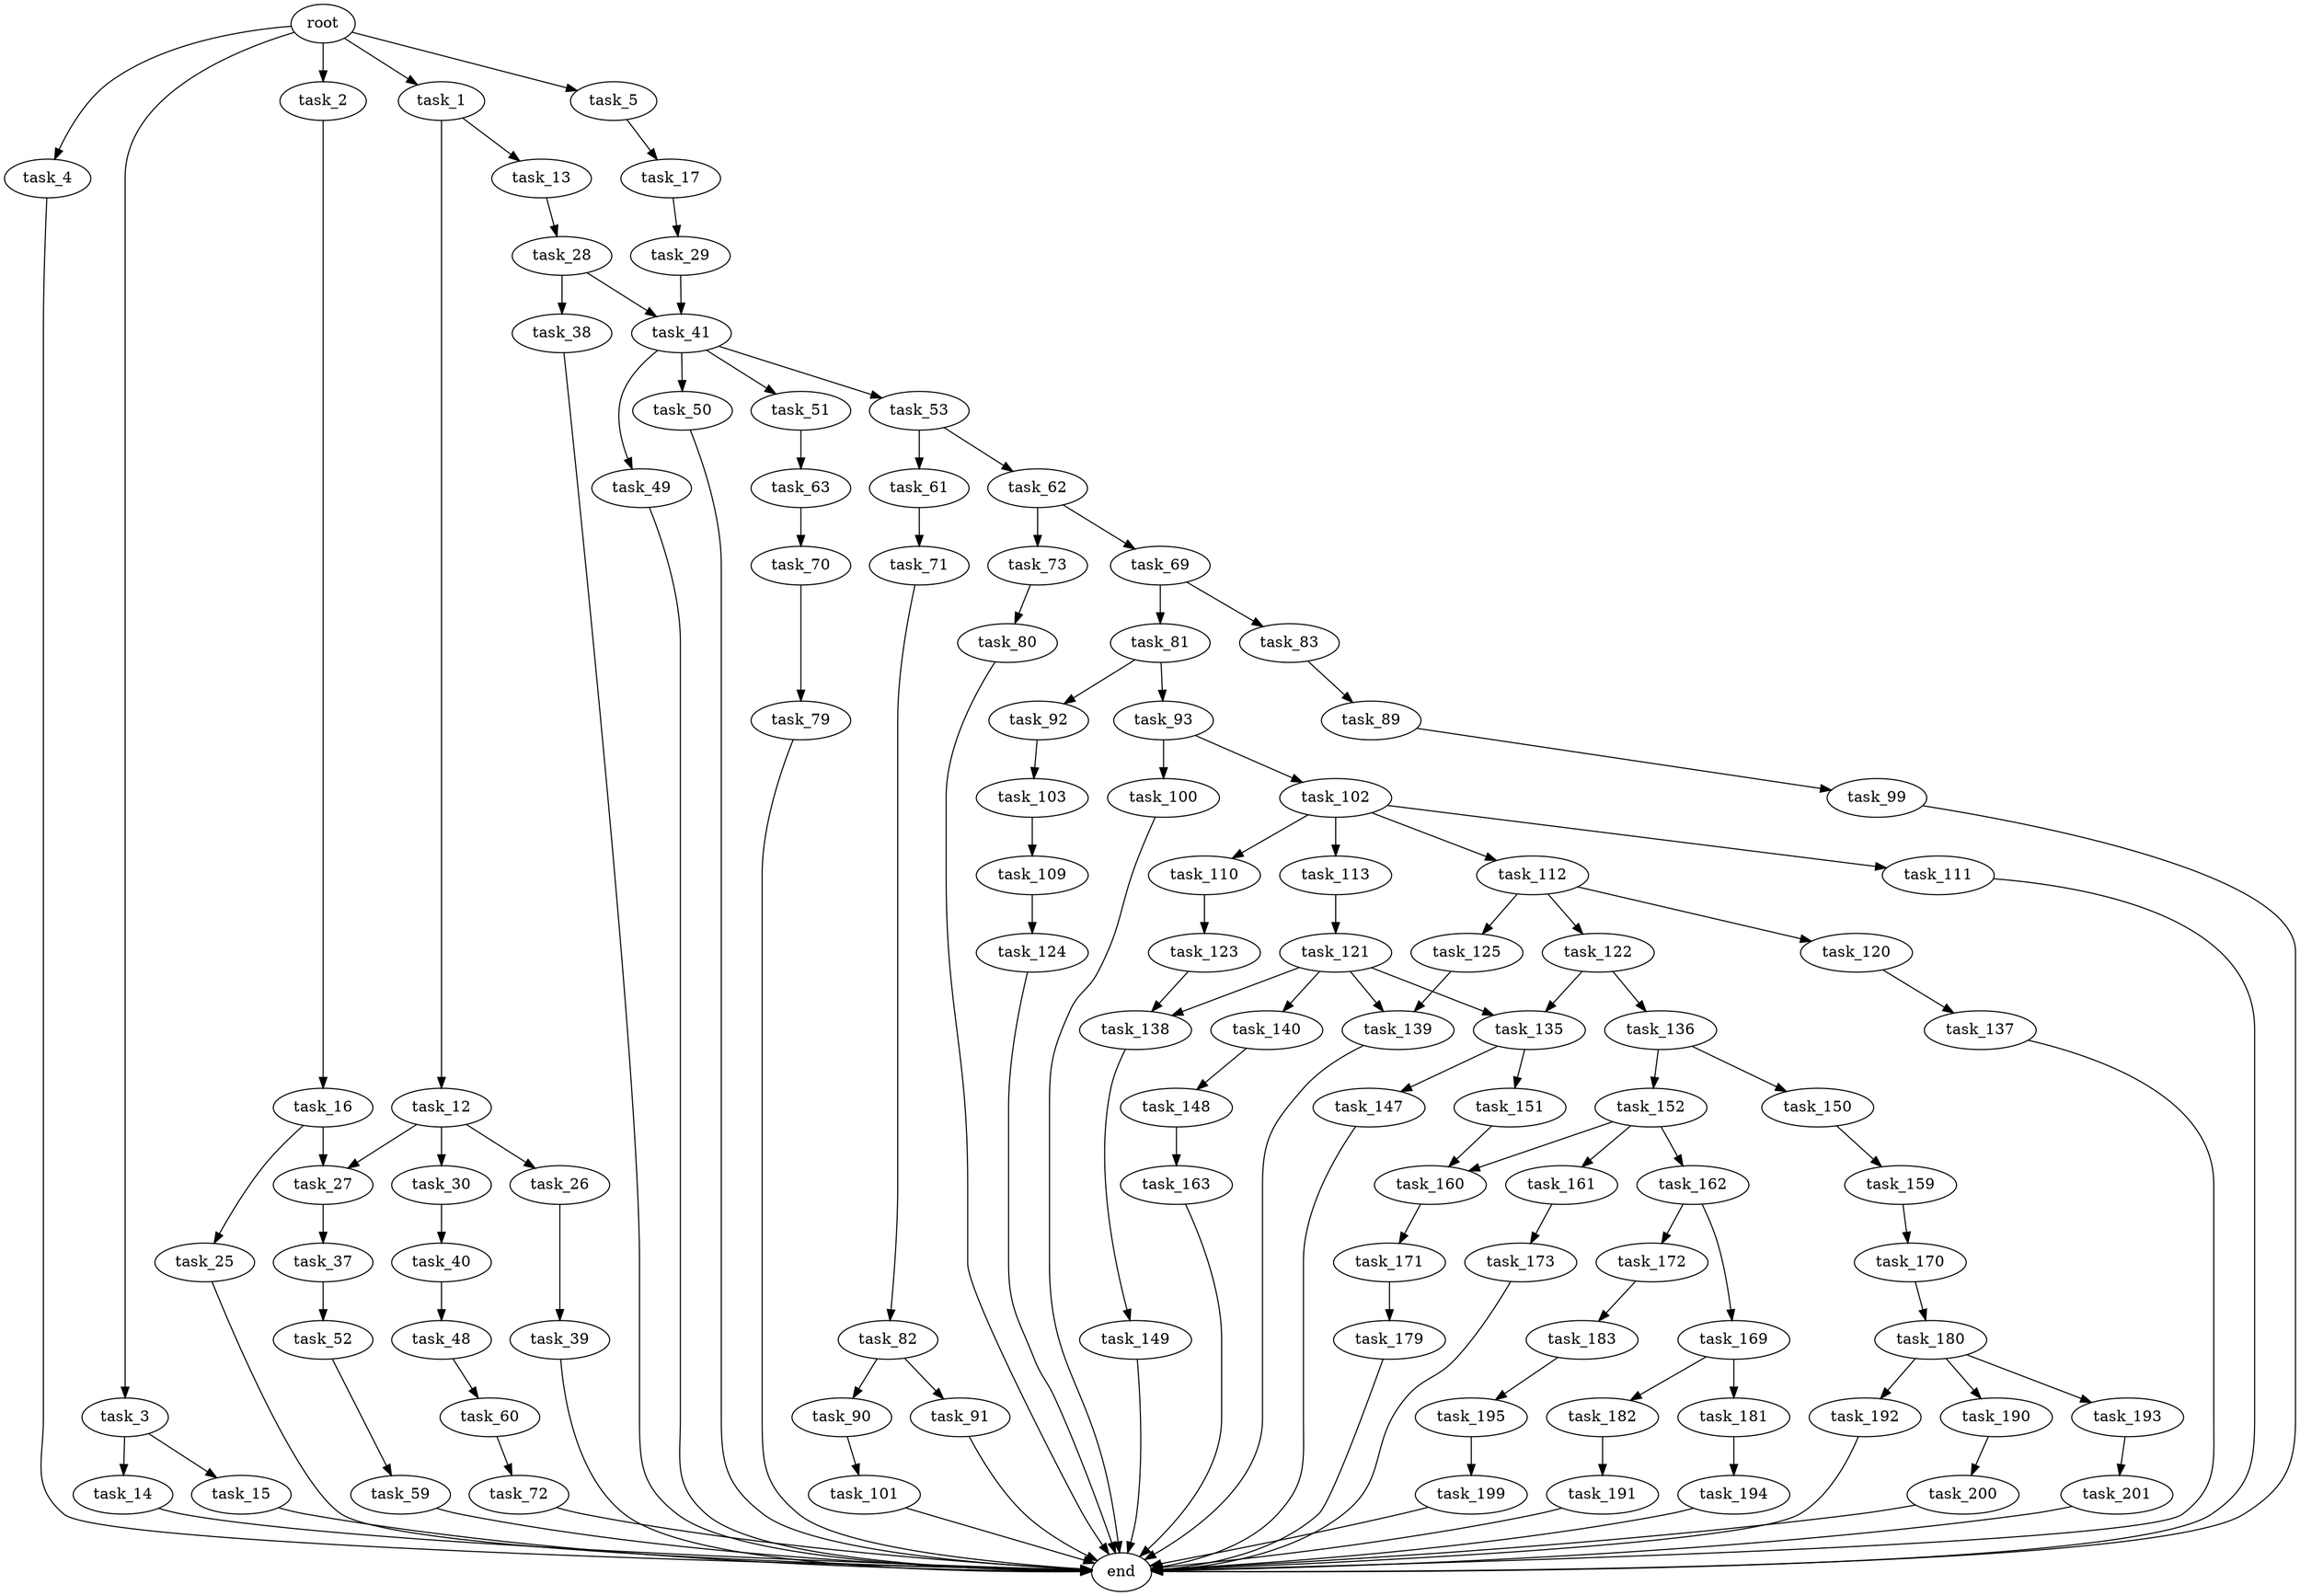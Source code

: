 digraph G {
  root [size="0.000000"];
  task_1 [size="824888105806.000000"];
  task_2 [size="2590010664.000000"];
  task_3 [size="1073741824000.000000"];
  task_4 [size="26359923874.000000"];
  task_5 [size="8589934592.000000"];
  task_12 [size="422653068112.000000"];
  task_13 [size="20576564530.000000"];
  task_16 [size="75260092827.000000"];
  task_14 [size="549755813888.000000"];
  task_15 [size="4522286480.000000"];
  end [size="0.000000"];
  task_17 [size="17702705288.000000"];
  task_26 [size="134217728000.000000"];
  task_27 [size="28991029248.000000"];
  task_30 [size="75285766945.000000"];
  task_28 [size="23654346271.000000"];
  task_25 [size="4610862798.000000"];
  task_29 [size="134217728000.000000"];
  task_39 [size="11487491724.000000"];
  task_37 [size="35582761507.000000"];
  task_38 [size="12353171939.000000"];
  task_41 [size="28991029248.000000"];
  task_40 [size="68719476736.000000"];
  task_52 [size="1256074624519.000000"];
  task_48 [size="193988745051.000000"];
  task_49 [size="58165102546.000000"];
  task_50 [size="262389455903.000000"];
  task_51 [size="368293445632.000000"];
  task_53 [size="10683738186.000000"];
  task_60 [size="782757789696.000000"];
  task_63 [size="91186852116.000000"];
  task_59 [size="549755813888.000000"];
  task_61 [size="396632371512.000000"];
  task_62 [size="335687127578.000000"];
  task_72 [size="1073741824000.000000"];
  task_71 [size="365645628431.000000"];
  task_69 [size="8589934592.000000"];
  task_73 [size="329236315748.000000"];
  task_70 [size="21503808562.000000"];
  task_81 [size="35096544553.000000"];
  task_83 [size="8854124766.000000"];
  task_79 [size="42086867535.000000"];
  task_82 [size="34445025875.000000"];
  task_80 [size="68719476736.000000"];
  task_92 [size="68719476736.000000"];
  task_93 [size="28991029248.000000"];
  task_90 [size="28991029248.000000"];
  task_91 [size="4730258457.000000"];
  task_89 [size="21415968749.000000"];
  task_99 [size="294190620139.000000"];
  task_101 [size="8409815022.000000"];
  task_103 [size="1546021692.000000"];
  task_100 [size="1073741824000.000000"];
  task_102 [size="549755813888.000000"];
  task_110 [size="319554712436.000000"];
  task_111 [size="31729058290.000000"];
  task_112 [size="549755813888.000000"];
  task_113 [size="8589934592.000000"];
  task_109 [size="6979125553.000000"];
  task_124 [size="231928233984.000000"];
  task_123 [size="12063321804.000000"];
  task_120 [size="1073741824000.000000"];
  task_122 [size="28048936464.000000"];
  task_125 [size="5629097859.000000"];
  task_121 [size="224636613635.000000"];
  task_137 [size="368293445632.000000"];
  task_135 [size="250683501812.000000"];
  task_138 [size="134217728000.000000"];
  task_139 [size="8589934592.000000"];
  task_140 [size="5913937258.000000"];
  task_136 [size="134217728000.000000"];
  task_147 [size="368293445632.000000"];
  task_151 [size="462419743294.000000"];
  task_150 [size="22499326663.000000"];
  task_152 [size="32794116541.000000"];
  task_149 [size="2619400656.000000"];
  task_148 [size="188543792894.000000"];
  task_163 [size="27044627866.000000"];
  task_159 [size="4720115782.000000"];
  task_160 [size="91642779999.000000"];
  task_161 [size="2003846836.000000"];
  task_162 [size="34345498897.000000"];
  task_170 [size="39563007806.000000"];
  task_171 [size="437321018042.000000"];
  task_173 [size="358653938516.000000"];
  task_169 [size="1073741824000.000000"];
  task_172 [size="3779513135.000000"];
  task_181 [size="5156152927.000000"];
  task_182 [size="10272057098.000000"];
  task_180 [size="7906288357.000000"];
  task_179 [size="276887387034.000000"];
  task_183 [size="41312547724.000000"];
  task_190 [size="549755813888.000000"];
  task_192 [size="231928233984.000000"];
  task_193 [size="260151913236.000000"];
  task_194 [size="782757789696.000000"];
  task_191 [size="311008131601.000000"];
  task_195 [size="1073741824000.000000"];
  task_200 [size="28991029248.000000"];
  task_201 [size="834048642850.000000"];
  task_199 [size="286688744615.000000"];

  root -> task_1 [size="1.000000"];
  root -> task_2 [size="1.000000"];
  root -> task_3 [size="1.000000"];
  root -> task_4 [size="1.000000"];
  root -> task_5 [size="1.000000"];
  task_1 -> task_12 [size="679477248.000000"];
  task_1 -> task_13 [size="679477248.000000"];
  task_2 -> task_16 [size="75497472.000000"];
  task_3 -> task_14 [size="838860800.000000"];
  task_3 -> task_15 [size="838860800.000000"];
  task_4 -> end [size="1.000000"];
  task_5 -> task_17 [size="33554432.000000"];
  task_12 -> task_26 [size="411041792.000000"];
  task_12 -> task_27 [size="411041792.000000"];
  task_12 -> task_30 [size="411041792.000000"];
  task_13 -> task_28 [size="536870912.000000"];
  task_16 -> task_25 [size="75497472.000000"];
  task_16 -> task_27 [size="75497472.000000"];
  task_14 -> end [size="1.000000"];
  task_15 -> end [size="1.000000"];
  task_17 -> task_29 [size="301989888.000000"];
  task_26 -> task_39 [size="209715200.000000"];
  task_27 -> task_37 [size="75497472.000000"];
  task_30 -> task_40 [size="75497472.000000"];
  task_28 -> task_38 [size="679477248.000000"];
  task_28 -> task_41 [size="679477248.000000"];
  task_25 -> end [size="1.000000"];
  task_29 -> task_41 [size="209715200.000000"];
  task_39 -> end [size="1.000000"];
  task_37 -> task_52 [size="679477248.000000"];
  task_38 -> end [size="1.000000"];
  task_41 -> task_49 [size="75497472.000000"];
  task_41 -> task_50 [size="75497472.000000"];
  task_41 -> task_51 [size="75497472.000000"];
  task_41 -> task_53 [size="75497472.000000"];
  task_40 -> task_48 [size="134217728.000000"];
  task_52 -> task_59 [size="838860800.000000"];
  task_48 -> task_60 [size="301989888.000000"];
  task_49 -> end [size="1.000000"];
  task_50 -> end [size="1.000000"];
  task_51 -> task_63 [size="411041792.000000"];
  task_53 -> task_61 [size="33554432.000000"];
  task_53 -> task_62 [size="33554432.000000"];
  task_60 -> task_72 [size="679477248.000000"];
  task_63 -> task_70 [size="134217728.000000"];
  task_59 -> end [size="1.000000"];
  task_61 -> task_71 [size="536870912.000000"];
  task_62 -> task_69 [size="411041792.000000"];
  task_62 -> task_73 [size="411041792.000000"];
  task_72 -> end [size="1.000000"];
  task_71 -> task_82 [size="301989888.000000"];
  task_69 -> task_81 [size="33554432.000000"];
  task_69 -> task_83 [size="33554432.000000"];
  task_73 -> task_80 [size="411041792.000000"];
  task_70 -> task_79 [size="33554432.000000"];
  task_81 -> task_92 [size="838860800.000000"];
  task_81 -> task_93 [size="838860800.000000"];
  task_83 -> task_89 [size="209715200.000000"];
  task_79 -> end [size="1.000000"];
  task_82 -> task_90 [size="838860800.000000"];
  task_82 -> task_91 [size="838860800.000000"];
  task_80 -> end [size="1.000000"];
  task_92 -> task_103 [size="134217728.000000"];
  task_93 -> task_100 [size="75497472.000000"];
  task_93 -> task_102 [size="75497472.000000"];
  task_90 -> task_101 [size="75497472.000000"];
  task_91 -> end [size="1.000000"];
  task_89 -> task_99 [size="75497472.000000"];
  task_99 -> end [size="1.000000"];
  task_101 -> end [size="1.000000"];
  task_103 -> task_109 [size="75497472.000000"];
  task_100 -> end [size="1.000000"];
  task_102 -> task_110 [size="536870912.000000"];
  task_102 -> task_111 [size="536870912.000000"];
  task_102 -> task_112 [size="536870912.000000"];
  task_102 -> task_113 [size="536870912.000000"];
  task_110 -> task_123 [size="209715200.000000"];
  task_111 -> end [size="1.000000"];
  task_112 -> task_120 [size="536870912.000000"];
  task_112 -> task_122 [size="536870912.000000"];
  task_112 -> task_125 [size="536870912.000000"];
  task_113 -> task_121 [size="33554432.000000"];
  task_109 -> task_124 [size="134217728.000000"];
  task_124 -> end [size="1.000000"];
  task_123 -> task_138 [size="411041792.000000"];
  task_120 -> task_137 [size="838860800.000000"];
  task_122 -> task_135 [size="134217728.000000"];
  task_122 -> task_136 [size="134217728.000000"];
  task_125 -> task_139 [size="209715200.000000"];
  task_121 -> task_135 [size="411041792.000000"];
  task_121 -> task_138 [size="411041792.000000"];
  task_121 -> task_139 [size="411041792.000000"];
  task_121 -> task_140 [size="411041792.000000"];
  task_137 -> end [size="1.000000"];
  task_135 -> task_147 [size="301989888.000000"];
  task_135 -> task_151 [size="301989888.000000"];
  task_138 -> task_149 [size="209715200.000000"];
  task_139 -> end [size="1.000000"];
  task_140 -> task_148 [size="134217728.000000"];
  task_136 -> task_150 [size="209715200.000000"];
  task_136 -> task_152 [size="209715200.000000"];
  task_147 -> end [size="1.000000"];
  task_151 -> task_160 [size="301989888.000000"];
  task_150 -> task_159 [size="33554432.000000"];
  task_152 -> task_160 [size="838860800.000000"];
  task_152 -> task_161 [size="838860800.000000"];
  task_152 -> task_162 [size="838860800.000000"];
  task_149 -> end [size="1.000000"];
  task_148 -> task_163 [size="301989888.000000"];
  task_163 -> end [size="1.000000"];
  task_159 -> task_170 [size="134217728.000000"];
  task_160 -> task_171 [size="209715200.000000"];
  task_161 -> task_173 [size="134217728.000000"];
  task_162 -> task_169 [size="75497472.000000"];
  task_162 -> task_172 [size="75497472.000000"];
  task_170 -> task_180 [size="75497472.000000"];
  task_171 -> task_179 [size="301989888.000000"];
  task_173 -> end [size="1.000000"];
  task_169 -> task_181 [size="838860800.000000"];
  task_169 -> task_182 [size="838860800.000000"];
  task_172 -> task_183 [size="75497472.000000"];
  task_181 -> task_194 [size="209715200.000000"];
  task_182 -> task_191 [size="209715200.000000"];
  task_180 -> task_190 [size="33554432.000000"];
  task_180 -> task_192 [size="33554432.000000"];
  task_180 -> task_193 [size="33554432.000000"];
  task_179 -> end [size="1.000000"];
  task_183 -> task_195 [size="33554432.000000"];
  task_190 -> task_200 [size="536870912.000000"];
  task_192 -> end [size="1.000000"];
  task_193 -> task_201 [size="679477248.000000"];
  task_194 -> end [size="1.000000"];
  task_191 -> end [size="1.000000"];
  task_195 -> task_199 [size="838860800.000000"];
  task_200 -> end [size="1.000000"];
  task_201 -> end [size="1.000000"];
  task_199 -> end [size="1.000000"];
}

